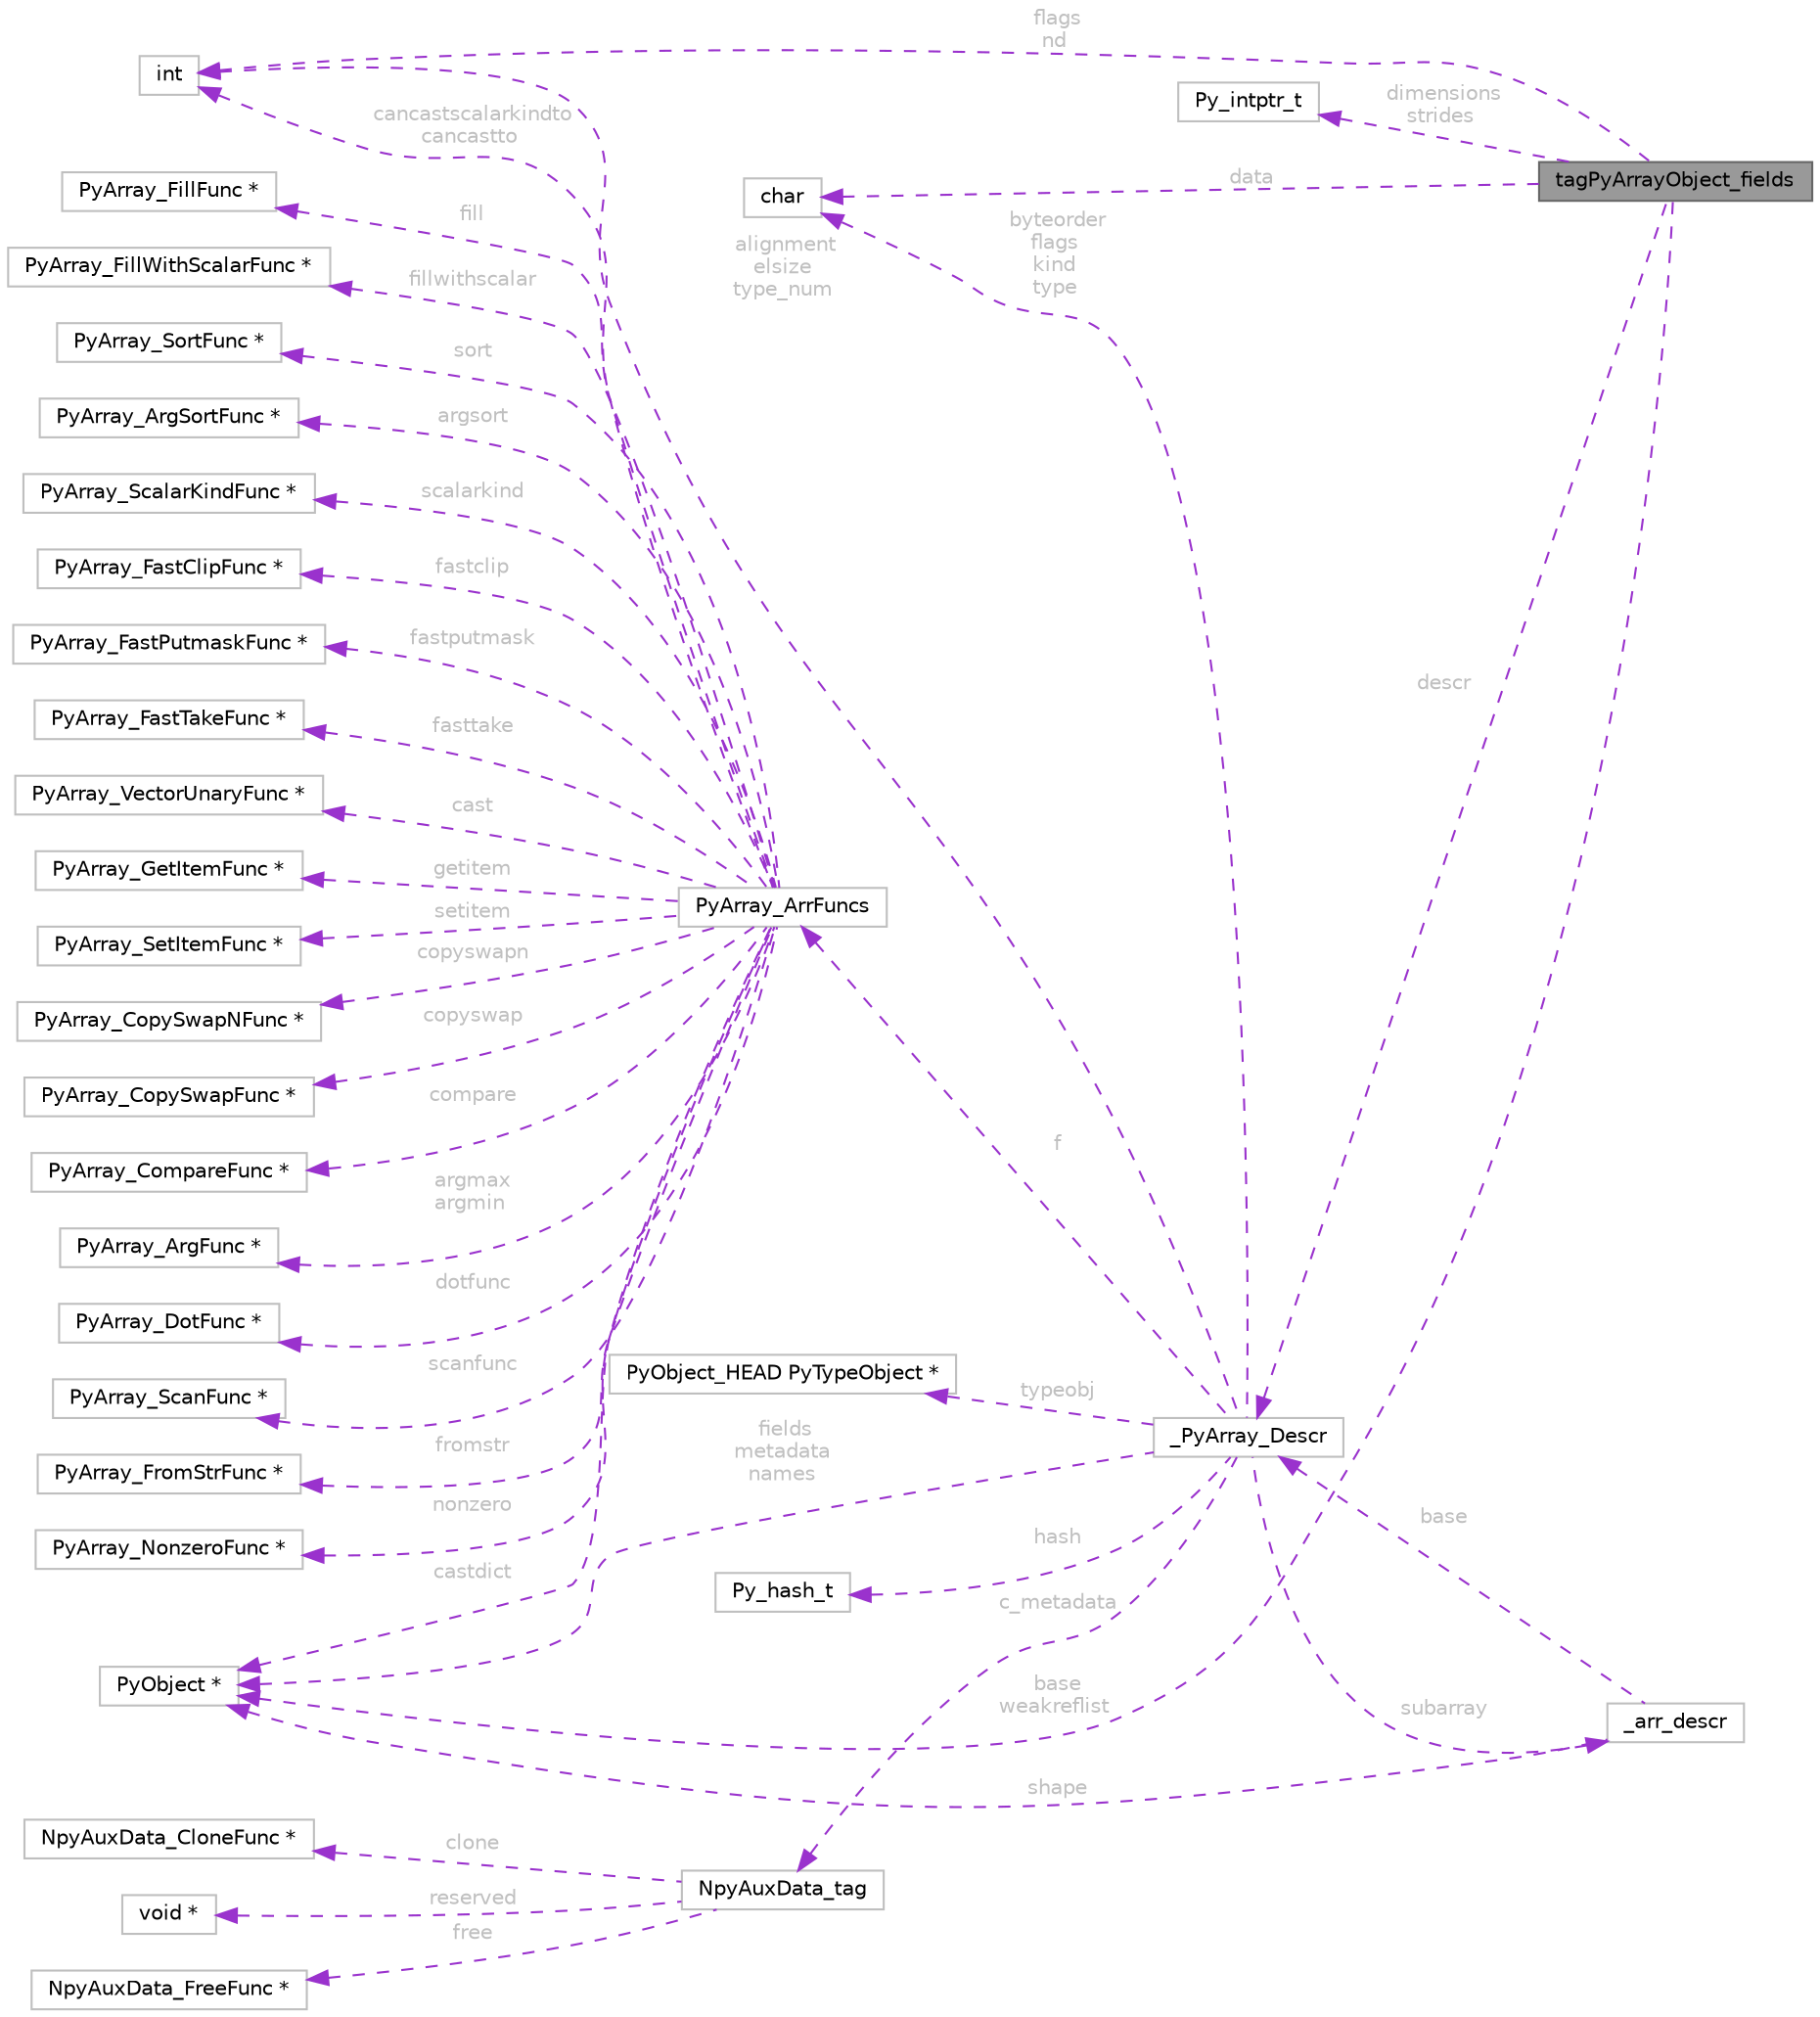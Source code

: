 digraph "tagPyArrayObject_fields"
{
 // LATEX_PDF_SIZE
  bgcolor="transparent";
  edge [fontname=Helvetica,fontsize=10,labelfontname=Helvetica,labelfontsize=10];
  node [fontname=Helvetica,fontsize=10,shape=box,height=0.2,width=0.4];
  rankdir="LR";
  Node1 [id="Node000001",label="tagPyArrayObject_fields",height=0.2,width=0.4,color="gray40", fillcolor="grey60", style="filled", fontcolor="black",tooltip=" "];
  Node2 -> Node1 [id="edge1_Node000001_Node000002",dir="back",color="darkorchid3",style="dashed",tooltip=" ",label=" data",fontcolor="grey" ];
  Node2 [id="Node000002",label="char",height=0.2,width=0.4,color="grey75", fillcolor="white", style="filled",tooltip=" "];
  Node3 -> Node1 [id="edge2_Node000001_Node000003",dir="back",color="darkorchid3",style="dashed",tooltip=" ",label=" flags\nnd",fontcolor="grey" ];
  Node3 [id="Node000003",label="int",height=0.2,width=0.4,color="grey75", fillcolor="white", style="filled",tooltip=" "];
  Node4 -> Node1 [id="edge3_Node000001_Node000004",dir="back",color="darkorchid3",style="dashed",tooltip=" ",label=" dimensions\nstrides",fontcolor="grey" ];
  Node4 [id="Node000004",label="Py_intptr_t",height=0.2,width=0.4,color="grey75", fillcolor="white", style="filled",tooltip=" "];
  Node5 -> Node1 [id="edge4_Node000001_Node000005",dir="back",color="darkorchid3",style="dashed",tooltip=" ",label=" base\nweakreflist",fontcolor="grey" ];
  Node5 [id="Node000005",label="PyObject *",height=0.2,width=0.4,color="grey75", fillcolor="white", style="filled",tooltip=" "];
  Node6 -> Node1 [id="edge5_Node000001_Node000006",dir="back",color="darkorchid3",style="dashed",tooltip=" ",label=" descr",fontcolor="grey" ];
  Node6 [id="Node000006",label="_PyArray_Descr",height=0.2,width=0.4,color="grey75", fillcolor="white", style="filled",URL="$d9/ddb/struct__PyArray__Descr.html",tooltip=" "];
  Node7 -> Node6 [id="edge6_Node000006_Node000007",dir="back",color="darkorchid3",style="dashed",tooltip=" ",label=" typeobj",fontcolor="grey" ];
  Node7 [id="Node000007",label="PyObject_HEAD PyTypeObject *",height=0.2,width=0.4,color="grey75", fillcolor="white", style="filled",tooltip=" "];
  Node2 -> Node6 [id="edge7_Node000006_Node000002",dir="back",color="darkorchid3",style="dashed",tooltip=" ",label=" byteorder\nflags\nkind\ntype",fontcolor="grey" ];
  Node3 -> Node6 [id="edge8_Node000006_Node000003",dir="back",color="darkorchid3",style="dashed",tooltip=" ",label=" alignment\nelsize\ntype_num",fontcolor="grey" ];
  Node8 -> Node6 [id="edge9_Node000006_Node000008",dir="back",color="darkorchid3",style="dashed",tooltip=" ",label=" subarray",fontcolor="grey" ];
  Node8 [id="Node000008",label="_arr_descr",height=0.2,width=0.4,color="grey75", fillcolor="white", style="filled",URL="$d4/d79/struct__arr__descr.html",tooltip=" "];
  Node6 -> Node8 [id="edge10_Node000008_Node000006",dir="back",color="darkorchid3",style="dashed",tooltip=" ",label=" base",fontcolor="grey" ];
  Node5 -> Node8 [id="edge11_Node000008_Node000005",dir="back",color="darkorchid3",style="dashed",tooltip=" ",label=" shape",fontcolor="grey" ];
  Node5 -> Node6 [id="edge12_Node000006_Node000005",dir="back",color="darkorchid3",style="dashed",tooltip=" ",label=" fields\nmetadata\nnames",fontcolor="grey" ];
  Node9 -> Node6 [id="edge13_Node000006_Node000009",dir="back",color="darkorchid3",style="dashed",tooltip=" ",label=" f",fontcolor="grey" ];
  Node9 [id="Node000009",label="PyArray_ArrFuncs",height=0.2,width=0.4,color="grey75", fillcolor="white", style="filled",URL="$db/dc3/structPyArray__ArrFuncs.html",tooltip=" "];
  Node10 -> Node9 [id="edge14_Node000009_Node000010",dir="back",color="darkorchid3",style="dashed",tooltip=" ",label=" cast",fontcolor="grey" ];
  Node10 [id="Node000010",label="PyArray_VectorUnaryFunc *",height=0.2,width=0.4,color="grey75", fillcolor="white", style="filled",tooltip=" "];
  Node11 -> Node9 [id="edge15_Node000009_Node000011",dir="back",color="darkorchid3",style="dashed",tooltip=" ",label=" getitem",fontcolor="grey" ];
  Node11 [id="Node000011",label="PyArray_GetItemFunc *",height=0.2,width=0.4,color="grey75", fillcolor="white", style="filled",tooltip=" "];
  Node12 -> Node9 [id="edge16_Node000009_Node000012",dir="back",color="darkorchid3",style="dashed",tooltip=" ",label=" setitem",fontcolor="grey" ];
  Node12 [id="Node000012",label="PyArray_SetItemFunc *",height=0.2,width=0.4,color="grey75", fillcolor="white", style="filled",tooltip=" "];
  Node13 -> Node9 [id="edge17_Node000009_Node000013",dir="back",color="darkorchid3",style="dashed",tooltip=" ",label=" copyswapn",fontcolor="grey" ];
  Node13 [id="Node000013",label="PyArray_CopySwapNFunc *",height=0.2,width=0.4,color="grey75", fillcolor="white", style="filled",tooltip=" "];
  Node14 -> Node9 [id="edge18_Node000009_Node000014",dir="back",color="darkorchid3",style="dashed",tooltip=" ",label=" copyswap",fontcolor="grey" ];
  Node14 [id="Node000014",label="PyArray_CopySwapFunc *",height=0.2,width=0.4,color="grey75", fillcolor="white", style="filled",tooltip=" "];
  Node15 -> Node9 [id="edge19_Node000009_Node000015",dir="back",color="darkorchid3",style="dashed",tooltip=" ",label=" compare",fontcolor="grey" ];
  Node15 [id="Node000015",label="PyArray_CompareFunc *",height=0.2,width=0.4,color="grey75", fillcolor="white", style="filled",tooltip=" "];
  Node16 -> Node9 [id="edge20_Node000009_Node000016",dir="back",color="darkorchid3",style="dashed",tooltip=" ",label=" argmax\nargmin",fontcolor="grey" ];
  Node16 [id="Node000016",label="PyArray_ArgFunc *",height=0.2,width=0.4,color="grey75", fillcolor="white", style="filled",tooltip=" "];
  Node17 -> Node9 [id="edge21_Node000009_Node000017",dir="back",color="darkorchid3",style="dashed",tooltip=" ",label=" dotfunc",fontcolor="grey" ];
  Node17 [id="Node000017",label="PyArray_DotFunc *",height=0.2,width=0.4,color="grey75", fillcolor="white", style="filled",tooltip=" "];
  Node18 -> Node9 [id="edge22_Node000009_Node000018",dir="back",color="darkorchid3",style="dashed",tooltip=" ",label=" scanfunc",fontcolor="grey" ];
  Node18 [id="Node000018",label="PyArray_ScanFunc *",height=0.2,width=0.4,color="grey75", fillcolor="white", style="filled",tooltip=" "];
  Node19 -> Node9 [id="edge23_Node000009_Node000019",dir="back",color="darkorchid3",style="dashed",tooltip=" ",label=" fromstr",fontcolor="grey" ];
  Node19 [id="Node000019",label="PyArray_FromStrFunc *",height=0.2,width=0.4,color="grey75", fillcolor="white", style="filled",tooltip=" "];
  Node20 -> Node9 [id="edge24_Node000009_Node000020",dir="back",color="darkorchid3",style="dashed",tooltip=" ",label=" nonzero",fontcolor="grey" ];
  Node20 [id="Node000020",label="PyArray_NonzeroFunc *",height=0.2,width=0.4,color="grey75", fillcolor="white", style="filled",tooltip=" "];
  Node21 -> Node9 [id="edge25_Node000009_Node000021",dir="back",color="darkorchid3",style="dashed",tooltip=" ",label=" fill",fontcolor="grey" ];
  Node21 [id="Node000021",label="PyArray_FillFunc *",height=0.2,width=0.4,color="grey75", fillcolor="white", style="filled",tooltip=" "];
  Node22 -> Node9 [id="edge26_Node000009_Node000022",dir="back",color="darkorchid3",style="dashed",tooltip=" ",label=" fillwithscalar",fontcolor="grey" ];
  Node22 [id="Node000022",label="PyArray_FillWithScalarFunc *",height=0.2,width=0.4,color="grey75", fillcolor="white", style="filled",tooltip=" "];
  Node23 -> Node9 [id="edge27_Node000009_Node000023",dir="back",color="darkorchid3",style="dashed",tooltip=" ",label=" sort",fontcolor="grey" ];
  Node23 [id="Node000023",label="PyArray_SortFunc *",height=0.2,width=0.4,color="grey75", fillcolor="white", style="filled",tooltip=" "];
  Node24 -> Node9 [id="edge28_Node000009_Node000024",dir="back",color="darkorchid3",style="dashed",tooltip=" ",label=" argsort",fontcolor="grey" ];
  Node24 [id="Node000024",label="PyArray_ArgSortFunc *",height=0.2,width=0.4,color="grey75", fillcolor="white", style="filled",tooltip=" "];
  Node5 -> Node9 [id="edge29_Node000009_Node000005",dir="back",color="darkorchid3",style="dashed",tooltip=" ",label=" castdict",fontcolor="grey" ];
  Node25 -> Node9 [id="edge30_Node000009_Node000025",dir="back",color="darkorchid3",style="dashed",tooltip=" ",label=" scalarkind",fontcolor="grey" ];
  Node25 [id="Node000025",label="PyArray_ScalarKindFunc *",height=0.2,width=0.4,color="grey75", fillcolor="white", style="filled",tooltip=" "];
  Node3 -> Node9 [id="edge31_Node000009_Node000003",dir="back",color="darkorchid3",style="dashed",tooltip=" ",label=" cancastscalarkindto\ncancastto",fontcolor="grey" ];
  Node26 -> Node9 [id="edge32_Node000009_Node000026",dir="back",color="darkorchid3",style="dashed",tooltip=" ",label=" fastclip",fontcolor="grey" ];
  Node26 [id="Node000026",label="PyArray_FastClipFunc *",height=0.2,width=0.4,color="grey75", fillcolor="white", style="filled",tooltip=" "];
  Node27 -> Node9 [id="edge33_Node000009_Node000027",dir="back",color="darkorchid3",style="dashed",tooltip=" ",label=" fastputmask",fontcolor="grey" ];
  Node27 [id="Node000027",label="PyArray_FastPutmaskFunc *",height=0.2,width=0.4,color="grey75", fillcolor="white", style="filled",tooltip=" "];
  Node28 -> Node9 [id="edge34_Node000009_Node000028",dir="back",color="darkorchid3",style="dashed",tooltip=" ",label=" fasttake",fontcolor="grey" ];
  Node28 [id="Node000028",label="PyArray_FastTakeFunc *",height=0.2,width=0.4,color="grey75", fillcolor="white", style="filled",tooltip=" "];
  Node29 -> Node6 [id="edge35_Node000006_Node000029",dir="back",color="darkorchid3",style="dashed",tooltip=" ",label=" c_metadata",fontcolor="grey" ];
  Node29 [id="Node000029",label="NpyAuxData_tag",height=0.2,width=0.4,color="grey75", fillcolor="white", style="filled",URL="$d3/dd6/structNpyAuxData__tag.html",tooltip=" "];
  Node30 -> Node29 [id="edge36_Node000029_Node000030",dir="back",color="darkorchid3",style="dashed",tooltip=" ",label=" free",fontcolor="grey" ];
  Node30 [id="Node000030",label="NpyAuxData_FreeFunc *",height=0.2,width=0.4,color="grey75", fillcolor="white", style="filled",tooltip=" "];
  Node31 -> Node29 [id="edge37_Node000029_Node000031",dir="back",color="darkorchid3",style="dashed",tooltip=" ",label=" clone",fontcolor="grey" ];
  Node31 [id="Node000031",label="NpyAuxData_CloneFunc *",height=0.2,width=0.4,color="grey75", fillcolor="white", style="filled",tooltip=" "];
  Node32 -> Node29 [id="edge38_Node000029_Node000032",dir="back",color="darkorchid3",style="dashed",tooltip=" ",label=" reserved",fontcolor="grey" ];
  Node32 [id="Node000032",label="void *",height=0.2,width=0.4,color="grey75", fillcolor="white", style="filled",tooltip=" "];
  Node33 -> Node6 [id="edge39_Node000006_Node000033",dir="back",color="darkorchid3",style="dashed",tooltip=" ",label=" hash",fontcolor="grey" ];
  Node33 [id="Node000033",label="Py_hash_t",height=0.2,width=0.4,color="grey75", fillcolor="white", style="filled",tooltip=" "];
}

